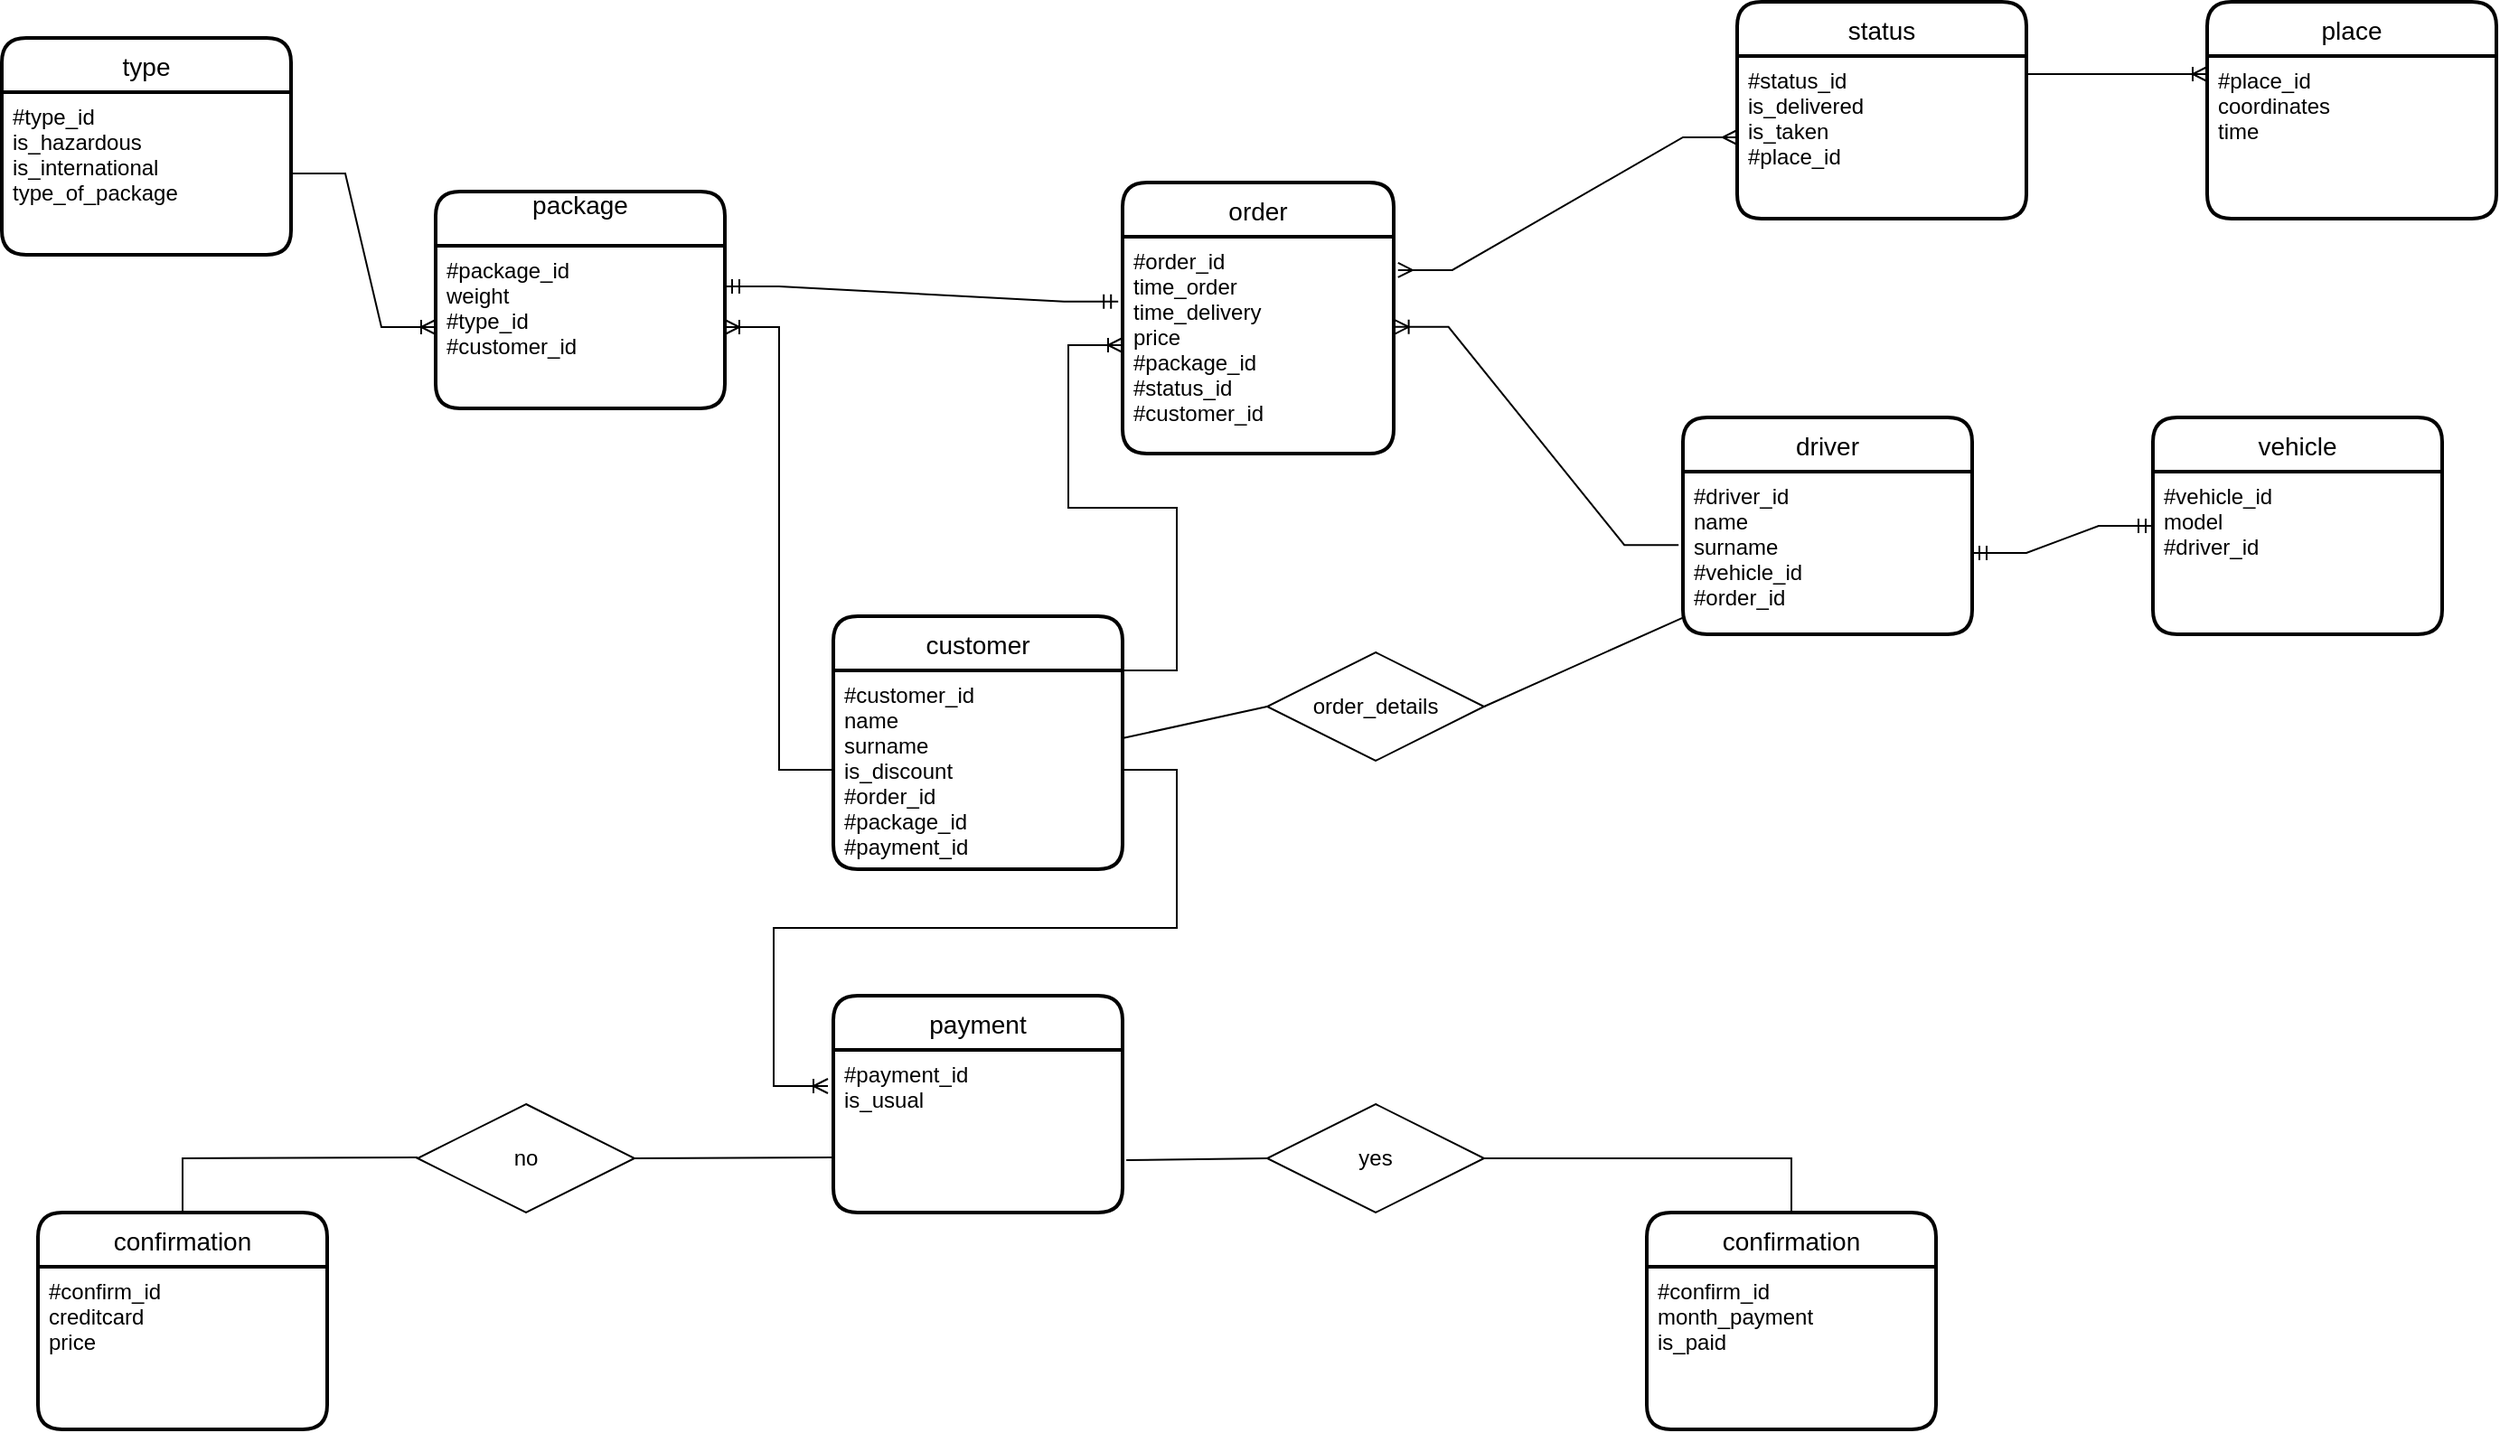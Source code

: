 <mxfile version="15.5.8" type="device"><diagram id="bTMdaKPnAM1vIuddu38o" name="Page-1"><mxGraphModel dx="2452" dy="2068" grid="1" gridSize="10" guides="1" tooltips="1" connect="1" arrows="1" fold="1" page="1" pageScale="1" pageWidth="827" pageHeight="1169" math="0" shadow="0"><root><mxCell id="0"/><mxCell id="1" parent="0"/><mxCell id="5aRr_HucHyiv8zx-Bd1E-2" value="order" style="swimlane;childLayout=stackLayout;horizontal=1;startSize=30;horizontalStack=0;rounded=1;fontSize=14;fontStyle=0;strokeWidth=2;resizeParent=0;resizeLast=1;shadow=0;dashed=0;align=center;" parent="1" vertex="1"><mxGeometry x="-200" y="100" width="150" height="150" as="geometry"/></mxCell><mxCell id="5aRr_HucHyiv8zx-Bd1E-3" value="#order_id&#10;time_order&#10;time_delivery&#10;price&#10;#package_id&#10;#status_id&#10;#customer_id" style="align=left;strokeColor=none;fillColor=none;spacingLeft=4;fontSize=12;verticalAlign=top;resizable=0;rotatable=0;part=1;" parent="5aRr_HucHyiv8zx-Bd1E-2" vertex="1"><mxGeometry y="30" width="150" height="120" as="geometry"/></mxCell><mxCell id="5aRr_HucHyiv8zx-Bd1E-6" value="customer" style="swimlane;childLayout=stackLayout;horizontal=1;startSize=30;horizontalStack=0;rounded=1;fontSize=14;fontStyle=0;strokeWidth=2;resizeParent=0;resizeLast=1;shadow=0;dashed=0;align=center;" parent="1" vertex="1"><mxGeometry x="-360" y="340" width="160" height="140" as="geometry"/></mxCell><mxCell id="5aRr_HucHyiv8zx-Bd1E-7" value="#customer_id&#10;name&#10;surname&#10;is_discount&#10;#order_id&#10;#package_id&#10;#payment_id" style="align=left;strokeColor=none;fillColor=none;spacingLeft=4;fontSize=12;verticalAlign=top;resizable=0;rotatable=0;part=1;" parent="5aRr_HucHyiv8zx-Bd1E-6" vertex="1"><mxGeometry y="30" width="160" height="110" as="geometry"/></mxCell><mxCell id="5aRr_HucHyiv8zx-Bd1E-8" value="driver" style="swimlane;childLayout=stackLayout;horizontal=1;startSize=30;horizontalStack=0;rounded=1;fontSize=14;fontStyle=0;strokeWidth=2;resizeParent=0;resizeLast=1;shadow=0;dashed=0;align=center;" parent="1" vertex="1"><mxGeometry x="110" y="230" width="160" height="120" as="geometry"/></mxCell><mxCell id="5aRr_HucHyiv8zx-Bd1E-9" value="#driver_id&#10;name&#10;surname&#10;#vehicle_id&#10;#order_id" style="align=left;strokeColor=none;fillColor=none;spacingLeft=4;fontSize=12;verticalAlign=top;resizable=0;rotatable=0;part=1;" parent="5aRr_HucHyiv8zx-Bd1E-8" vertex="1"><mxGeometry y="30" width="160" height="90" as="geometry"/></mxCell><mxCell id="5aRr_HucHyiv8zx-Bd1E-14" value="type" style="swimlane;childLayout=stackLayout;horizontal=1;startSize=30;horizontalStack=0;rounded=1;fontSize=14;fontStyle=0;strokeWidth=2;resizeParent=0;resizeLast=1;shadow=0;dashed=0;align=center;" parent="1" vertex="1"><mxGeometry x="-820" y="20" width="160" height="120" as="geometry"/></mxCell><mxCell id="5aRr_HucHyiv8zx-Bd1E-15" value="#type_id&#10;is_hazardous&#10;is_international&#10;type_of_package" style="align=left;strokeColor=none;fillColor=none;spacingLeft=4;fontSize=12;verticalAlign=top;resizable=0;rotatable=0;part=1;" parent="5aRr_HucHyiv8zx-Bd1E-14" vertex="1"><mxGeometry y="30" width="160" height="90" as="geometry"/></mxCell><mxCell id="QYzVsR3nKDOVcFroG5OX-4" value="package&#10;" style="swimlane;childLayout=stackLayout;horizontal=1;startSize=30;horizontalStack=0;rounded=1;fontSize=14;fontStyle=0;strokeWidth=2;resizeParent=0;resizeLast=1;shadow=0;dashed=0;align=center;" parent="1" vertex="1"><mxGeometry x="-580" y="105" width="160" height="120" as="geometry"/></mxCell><mxCell id="QYzVsR3nKDOVcFroG5OX-5" value="#package_id&#10;weight&#10;#type_id&#10;#customer_id&#10;" style="align=left;strokeColor=none;fillColor=none;spacingLeft=4;fontSize=12;verticalAlign=top;resizable=0;rotatable=0;part=1;" parent="QYzVsR3nKDOVcFroG5OX-4" vertex="1"><mxGeometry y="30" width="160" height="90" as="geometry"/></mxCell><mxCell id="QYzVsR3nKDOVcFroG5OX-8" value="vehicle" style="swimlane;childLayout=stackLayout;horizontal=1;startSize=30;horizontalStack=0;rounded=1;fontSize=14;fontStyle=0;strokeWidth=2;resizeParent=0;resizeLast=1;shadow=0;dashed=0;align=center;" parent="1" vertex="1"><mxGeometry x="370" y="230" width="160" height="120" as="geometry"/></mxCell><mxCell id="QYzVsR3nKDOVcFroG5OX-9" value="#vehicle_id&#10;model&#10;#driver_id&#10;" style="align=left;strokeColor=none;fillColor=none;spacingLeft=4;fontSize=12;verticalAlign=top;resizable=0;rotatable=0;part=1;" parent="QYzVsR3nKDOVcFroG5OX-8" vertex="1"><mxGeometry y="30" width="160" height="90" as="geometry"/></mxCell><mxCell id="rSufZ9QeRvXh9s1ep3uq-2" value="status" style="swimlane;childLayout=stackLayout;horizontal=1;startSize=30;horizontalStack=0;rounded=1;fontSize=14;fontStyle=0;strokeWidth=2;resizeParent=0;resizeLast=1;shadow=0;dashed=0;align=center;" vertex="1" parent="1"><mxGeometry x="140" width="160" height="120" as="geometry"/></mxCell><mxCell id="rSufZ9QeRvXh9s1ep3uq-3" value="#status_id&#10;is_delivered&#10;is_taken&#10;#place_id&#10;" style="align=left;strokeColor=none;fillColor=none;spacingLeft=4;fontSize=12;verticalAlign=top;resizable=0;rotatable=0;part=1;" vertex="1" parent="rSufZ9QeRvXh9s1ep3uq-2"><mxGeometry y="30" width="160" height="90" as="geometry"/></mxCell><mxCell id="rSufZ9QeRvXh9s1ep3uq-5" value="place" style="swimlane;childLayout=stackLayout;horizontal=1;startSize=30;horizontalStack=0;rounded=1;fontSize=14;fontStyle=0;strokeWidth=2;resizeParent=0;resizeLast=1;shadow=0;dashed=0;align=center;" vertex="1" parent="1"><mxGeometry x="400" width="160" height="120" as="geometry"/></mxCell><mxCell id="rSufZ9QeRvXh9s1ep3uq-6" value="#place_id&#10;coordinates&#10;time&#10;&#10;" style="align=left;strokeColor=none;fillColor=none;spacingLeft=4;fontSize=12;verticalAlign=top;resizable=0;rotatable=0;part=1;" vertex="1" parent="rSufZ9QeRvXh9s1ep3uq-5"><mxGeometry y="30" width="160" height="90" as="geometry"/></mxCell><mxCell id="rSufZ9QeRvXh9s1ep3uq-7" value="" style="edgeStyle=entityRelationEdgeStyle;fontSize=12;html=1;endArrow=ERoneToMany;rounded=0;" edge="1" parent="1"><mxGeometry width="100" height="100" relative="1" as="geometry"><mxPoint x="300" y="40" as="sourcePoint"/><mxPoint x="400" y="40" as="targetPoint"/></mxGeometry></mxCell><mxCell id="rSufZ9QeRvXh9s1ep3uq-8" value="" style="edgeStyle=entityRelationEdgeStyle;fontSize=12;html=1;endArrow=ERmandOne;startArrow=ERmandOne;rounded=0;" edge="1" parent="1" source="5aRr_HucHyiv8zx-Bd1E-9"><mxGeometry width="100" height="100" relative="1" as="geometry"><mxPoint x="270" y="390" as="sourcePoint"/><mxPoint x="370" y="290" as="targetPoint"/></mxGeometry></mxCell><mxCell id="rSufZ9QeRvXh9s1ep3uq-12" value="" style="edgeStyle=entityRelationEdgeStyle;fontSize=12;html=1;endArrow=ERoneToMany;rounded=0;entryX=1.002;entryY=0.416;entryDx=0;entryDy=0;entryPerimeter=0;exitX=-0.015;exitY=0.451;exitDx=0;exitDy=0;exitPerimeter=0;" edge="1" parent="1" source="5aRr_HucHyiv8zx-Bd1E-9" target="5aRr_HucHyiv8zx-Bd1E-3"><mxGeometry width="100" height="100" relative="1" as="geometry"><mxPoint x="-40" y="270" as="sourcePoint"/><mxPoint x="60" y="170" as="targetPoint"/></mxGeometry></mxCell><mxCell id="rSufZ9QeRvXh9s1ep3uq-13" value="" style="edgeStyle=entityRelationEdgeStyle;fontSize=12;html=1;endArrow=ERmany;startArrow=ERmany;rounded=0;entryX=0;entryY=0.5;entryDx=0;entryDy=0;exitX=1.016;exitY=0.154;exitDx=0;exitDy=0;exitPerimeter=0;" edge="1" parent="1" source="5aRr_HucHyiv8zx-Bd1E-3" target="rSufZ9QeRvXh9s1ep3uq-3"><mxGeometry width="100" height="100" relative="1" as="geometry"><mxPoint x="60" y="230" as="sourcePoint"/><mxPoint x="160" y="130" as="targetPoint"/></mxGeometry></mxCell><mxCell id="rSufZ9QeRvXh9s1ep3uq-19" value="" style="edgeStyle=entityRelationEdgeStyle;fontSize=12;html=1;endArrow=ERoneToMany;rounded=0;" edge="1" parent="1" source="5aRr_HucHyiv8zx-Bd1E-7" target="QYzVsR3nKDOVcFroG5OX-5"><mxGeometry width="100" height="100" relative="1" as="geometry"><mxPoint x="-440" y="300" as="sourcePoint"/><mxPoint x="-340" y="200" as="targetPoint"/></mxGeometry></mxCell><mxCell id="rSufZ9QeRvXh9s1ep3uq-20" value="order_details" style="shape=rhombus;perimeter=rhombusPerimeter;whiteSpace=wrap;html=1;align=center;" vertex="1" parent="1"><mxGeometry x="-120" y="360" width="120" height="60" as="geometry"/></mxCell><mxCell id="rSufZ9QeRvXh9s1ep3uq-21" value="" style="endArrow=none;html=1;rounded=0;entryX=0;entryY=0.5;entryDx=0;entryDy=0;" edge="1" parent="1" source="5aRr_HucHyiv8zx-Bd1E-7" target="rSufZ9QeRvXh9s1ep3uq-20"><mxGeometry relative="1" as="geometry"><mxPoint x="-205" y="399.66" as="sourcePoint"/><mxPoint x="-45" y="399.66" as="targetPoint"/></mxGeometry></mxCell><mxCell id="rSufZ9QeRvXh9s1ep3uq-22" value="" style="endArrow=none;html=1;rounded=0;exitX=1;exitY=0.5;exitDx=0;exitDy=0;" edge="1" parent="1" source="rSufZ9QeRvXh9s1ep3uq-20" target="5aRr_HucHyiv8zx-Bd1E-9"><mxGeometry relative="1" as="geometry"><mxPoint x="-180" y="190" as="sourcePoint"/><mxPoint x="-20" y="190" as="targetPoint"/></mxGeometry></mxCell><mxCell id="rSufZ9QeRvXh9s1ep3uq-23" value="" style="edgeStyle=entityRelationEdgeStyle;fontSize=12;html=1;endArrow=ERmandOne;startArrow=ERmandOne;rounded=0;entryX=-0.016;entryY=0.299;entryDx=0;entryDy=0;entryPerimeter=0;exitX=1;exitY=0.25;exitDx=0;exitDy=0;" edge="1" parent="1" source="QYzVsR3nKDOVcFroG5OX-5" target="5aRr_HucHyiv8zx-Bd1E-3"><mxGeometry width="100" height="100" relative="1" as="geometry"><mxPoint x="-370" y="240" as="sourcePoint"/><mxPoint x="-270" y="140" as="targetPoint"/></mxGeometry></mxCell><mxCell id="rSufZ9QeRvXh9s1ep3uq-24" value="" style="edgeStyle=entityRelationEdgeStyle;fontSize=12;html=1;endArrow=ERoneToMany;rounded=0;exitX=1;exitY=0;exitDx=0;exitDy=0;" edge="1" parent="1" source="5aRr_HucHyiv8zx-Bd1E-7"><mxGeometry width="100" height="100" relative="1" as="geometry"><mxPoint x="-300" y="290" as="sourcePoint"/><mxPoint x="-200" y="190" as="targetPoint"/></mxGeometry></mxCell><mxCell id="rSufZ9QeRvXh9s1ep3uq-26" value="" style="edgeStyle=entityRelationEdgeStyle;fontSize=12;html=1;endArrow=ERoneToMany;rounded=0;" edge="1" parent="1" source="5aRr_HucHyiv8zx-Bd1E-15" target="QYzVsR3nKDOVcFroG5OX-5"><mxGeometry width="100" height="100" relative="1" as="geometry"><mxPoint x="-590" y="190" as="sourcePoint"/><mxPoint x="-490" y="90" as="targetPoint"/></mxGeometry></mxCell><mxCell id="rSufZ9QeRvXh9s1ep3uq-27" value="confirmation" style="swimlane;childLayout=stackLayout;horizontal=1;startSize=30;horizontalStack=0;rounded=1;fontSize=14;fontStyle=0;strokeWidth=2;resizeParent=0;resizeLast=1;shadow=0;dashed=0;align=center;" vertex="1" parent="1"><mxGeometry x="90" y="670" width="160" height="120" as="geometry"/></mxCell><mxCell id="rSufZ9QeRvXh9s1ep3uq-46" value="#confirm_id&#10;month_payment&#10;is_paid&#10;" style="align=left;strokeColor=none;fillColor=none;spacingLeft=4;fontSize=12;verticalAlign=top;resizable=0;rotatable=0;part=1;" vertex="1" parent="rSufZ9QeRvXh9s1ep3uq-27"><mxGeometry y="30" width="160" height="90" as="geometry"/></mxCell><mxCell id="rSufZ9QeRvXh9s1ep3uq-29" value="payment" style="swimlane;childLayout=stackLayout;horizontal=1;startSize=30;horizontalStack=0;rounded=1;fontSize=14;fontStyle=0;strokeWidth=2;resizeParent=0;resizeLast=1;shadow=0;dashed=0;align=center;" vertex="1" parent="1"><mxGeometry x="-360" y="550" width="160" height="120" as="geometry"/></mxCell><mxCell id="rSufZ9QeRvXh9s1ep3uq-30" value="#payment_id&#10;is_usual" style="align=left;strokeColor=none;fillColor=none;spacingLeft=4;fontSize=12;verticalAlign=top;resizable=0;rotatable=0;part=1;" vertex="1" parent="rSufZ9QeRvXh9s1ep3uq-29"><mxGeometry y="30" width="160" height="90" as="geometry"/></mxCell><mxCell id="rSufZ9QeRvXh9s1ep3uq-32" value="" style="edgeStyle=entityRelationEdgeStyle;fontSize=12;html=1;endArrow=ERoneToMany;rounded=0;exitX=1;exitY=0.5;exitDx=0;exitDy=0;" edge="1" parent="1" source="5aRr_HucHyiv8zx-Bd1E-7"><mxGeometry width="100" height="100" relative="1" as="geometry"><mxPoint x="-463" y="700" as="sourcePoint"/><mxPoint x="-363" y="600" as="targetPoint"/></mxGeometry></mxCell><mxCell id="rSufZ9QeRvXh9s1ep3uq-33" value="no" style="shape=rhombus;perimeter=rhombusPerimeter;whiteSpace=wrap;html=1;align=center;" vertex="1" parent="1"><mxGeometry x="-590" y="610" width="120" height="60" as="geometry"/></mxCell><mxCell id="rSufZ9QeRvXh9s1ep3uq-34" value="yes" style="shape=rhombus;perimeter=rhombusPerimeter;whiteSpace=wrap;html=1;align=center;" vertex="1" parent="1"><mxGeometry x="-120" y="610" width="120" height="60" as="geometry"/></mxCell><mxCell id="rSufZ9QeRvXh9s1ep3uq-35" value="" style="endArrow=none;html=1;rounded=0;exitX=1;exitY=0.5;exitDx=0;exitDy=0;" edge="1" parent="1" source="rSufZ9QeRvXh9s1ep3uq-33"><mxGeometry relative="1" as="geometry"><mxPoint x="-460" y="640" as="sourcePoint"/><mxPoint x="-360" y="639.5" as="targetPoint"/></mxGeometry></mxCell><mxCell id="rSufZ9QeRvXh9s1ep3uq-37" value="" style="endArrow=none;html=1;rounded=0;exitX=1.013;exitY=0.678;exitDx=0;exitDy=0;exitPerimeter=0;" edge="1" parent="1" source="rSufZ9QeRvXh9s1ep3uq-30"><mxGeometry relative="1" as="geometry"><mxPoint x="-180" y="640" as="sourcePoint"/><mxPoint x="-120" y="640" as="targetPoint"/></mxGeometry></mxCell><mxCell id="rSufZ9QeRvXh9s1ep3uq-40" value="" style="endArrow=none;html=1;rounded=0;exitX=0.5;exitY=0;exitDx=0;exitDy=0;" edge="1" parent="1"><mxGeometry relative="1" as="geometry"><mxPoint x="-720" y="670" as="sourcePoint"/><mxPoint x="-590" y="639.5" as="targetPoint"/><Array as="points"><mxPoint x="-720" y="640"/></Array></mxGeometry></mxCell><mxCell id="rSufZ9QeRvXh9s1ep3uq-42" value="" style="endArrow=none;html=1;rounded=0;exitX=1;exitY=0.5;exitDx=0;exitDy=0;entryX=0.5;entryY=0;entryDx=0;entryDy=0;" edge="1" parent="1" source="rSufZ9QeRvXh9s1ep3uq-34" target="rSufZ9QeRvXh9s1ep3uq-27"><mxGeometry relative="1" as="geometry"><mxPoint x="-187.92" y="651.02" as="sourcePoint"/><mxPoint x="-110" y="650" as="targetPoint"/><Array as="points"><mxPoint x="170" y="640"/></Array></mxGeometry></mxCell><mxCell id="rSufZ9QeRvXh9s1ep3uq-43" value="confirmation" style="swimlane;childLayout=stackLayout;horizontal=1;startSize=30;horizontalStack=0;rounded=1;fontSize=14;fontStyle=0;strokeWidth=2;resizeParent=0;resizeLast=1;shadow=0;dashed=0;align=center;" vertex="1" parent="1"><mxGeometry x="-800" y="670" width="160" height="120" as="geometry"/></mxCell><mxCell id="rSufZ9QeRvXh9s1ep3uq-44" value="#confirm_id&#10;creditcard&#10;price&#10;" style="align=left;strokeColor=none;fillColor=none;spacingLeft=4;fontSize=12;verticalAlign=top;resizable=0;rotatable=0;part=1;" vertex="1" parent="rSufZ9QeRvXh9s1ep3uq-43"><mxGeometry y="30" width="160" height="90" as="geometry"/></mxCell></root></mxGraphModel></diagram></mxfile>